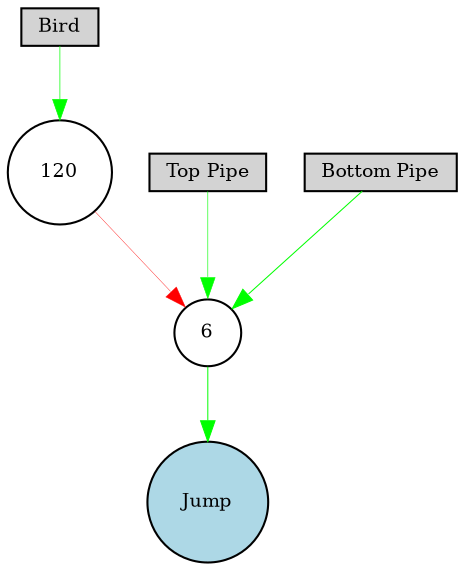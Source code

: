 digraph {
	node [fontsize=9 height=0.2 shape=circle width=0.2]
	Bird [fillcolor=lightgray shape=box style=filled]
	"Top Pipe" [fillcolor=lightgray shape=box style=filled]
	"Bottom Pipe" [fillcolor=lightgray shape=box style=filled]
	Jump [fillcolor=lightblue style=filled]
	120 [fillcolor=white style=filled]
	6 [fillcolor=white style=filled]
	"Top Pipe" -> 6 [color=green penwidth=0.2919381905359495 style=solid]
	"Bottom Pipe" -> 6 [color=green penwidth=0.4912696493246146 style=solid]
	6 -> Jump [color=green penwidth=0.47067512313861615 style=solid]
	Bird -> 120 [color=green penwidth=0.33575716365757713 style=solid]
	120 -> 6 [color=red penwidth=0.1854971745099789 style=solid]
}
